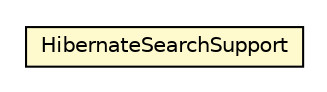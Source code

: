 #!/usr/local/bin/dot
#
# Class diagram 
# Generated by UMLGraph version 5.1 (http://www.umlgraph.org/)
#

digraph G {
	edge [fontname="Helvetica",fontsize=10,labelfontname="Helvetica",labelfontsize=10];
	node [fontname="Helvetica",fontsize=10,shape=plaintext];
	nodesep=0.25;
	ranksep=0.5;
	// pt.ist.fenixframework.hibernatesearch.HibernateSearchSupport
	c90597 [label=<<table title="pt.ist.fenixframework.hibernatesearch.HibernateSearchSupport" border="0" cellborder="1" cellspacing="0" cellpadding="2" port="p" bgcolor="lemonChiffon" href="./HibernateSearchSupport.html">
		<tr><td><table border="0" cellspacing="0" cellpadding="1">
<tr><td align="center" balign="center"> HibernateSearchSupport </td></tr>
		</table></td></tr>
		</table>>, fontname="Helvetica", fontcolor="black", fontsize=10.0];
}

